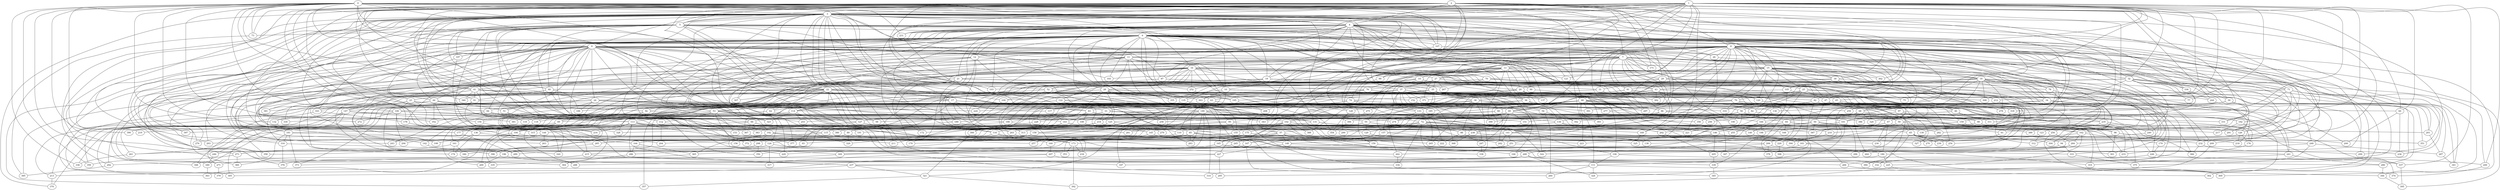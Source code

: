 strict graph "barabasi_albert_graph(400,3)" {
0;
1;
2;
3;
4;
5;
6;
7;
8;
9;
10;
11;
12;
13;
14;
15;
16;
17;
18;
19;
20;
21;
22;
23;
24;
25;
26;
27;
28;
29;
30;
31;
32;
33;
34;
35;
36;
37;
38;
39;
40;
41;
42;
43;
44;
45;
46;
47;
48;
49;
50;
51;
52;
53;
54;
55;
56;
57;
58;
59;
60;
61;
62;
63;
64;
65;
66;
67;
68;
69;
70;
71;
72;
73;
74;
75;
76;
77;
78;
79;
80;
81;
82;
83;
84;
85;
86;
87;
88;
89;
90;
91;
92;
93;
94;
95;
96;
97;
98;
99;
100;
101;
102;
103;
104;
105;
106;
107;
108;
109;
110;
111;
112;
113;
114;
115;
116;
117;
118;
119;
120;
121;
122;
123;
124;
125;
126;
127;
128;
129;
130;
131;
132;
133;
134;
135;
136;
137;
138;
139;
140;
141;
142;
143;
144;
145;
146;
147;
148;
149;
150;
151;
152;
153;
154;
155;
156;
157;
158;
159;
160;
161;
162;
163;
164;
165;
166;
167;
168;
169;
170;
171;
172;
173;
174;
175;
176;
177;
178;
179;
180;
181;
182;
183;
184;
185;
186;
187;
188;
189;
190;
191;
192;
193;
194;
195;
196;
197;
198;
199;
200;
201;
202;
203;
204;
205;
206;
207;
208;
209;
210;
211;
212;
213;
214;
215;
216;
217;
218;
219;
220;
221;
222;
223;
224;
225;
226;
227;
228;
229;
230;
231;
232;
233;
234;
235;
236;
237;
238;
239;
240;
241;
242;
243;
244;
245;
246;
247;
248;
249;
250;
251;
252;
253;
254;
255;
256;
257;
258;
259;
260;
261;
262;
263;
264;
265;
266;
267;
268;
269;
270;
271;
272;
273;
274;
275;
276;
277;
278;
279;
280;
281;
282;
283;
284;
285;
286;
287;
288;
289;
290;
291;
292;
293;
294;
295;
296;
297;
298;
299;
300;
301;
302;
303;
304;
305;
306;
307;
308;
309;
310;
311;
312;
313;
314;
315;
316;
317;
318;
319;
320;
321;
322;
323;
324;
325;
326;
327;
328;
329;
330;
331;
332;
333;
334;
335;
336;
337;
338;
339;
340;
341;
342;
343;
344;
345;
346;
347;
348;
349;
350;
351;
352;
353;
354;
355;
356;
357;
358;
359;
360;
361;
362;
363;
364;
365;
366;
367;
368;
369;
370;
371;
372;
373;
374;
375;
376;
377;
378;
379;
380;
381;
382;
383;
384;
385;
386;
387;
388;
389;
390;
391;
392;
393;
394;
395;
396;
397;
398;
399;
0 -- 3  [is_available=True, prob="0.211363401624"];
0 -- 132  [is_available=True, prob="1.0"];
0 -- 390  [is_available=True, prob="0.631812369995"];
0 -- 7  [is_available=True, prob="1.0"];
0 -- 9  [is_available=True, prob="0.17585653432"];
0 -- 273  [is_available=True, prob="0.485049883598"];
0 -- 145  [is_available=True, prob="0.707256148689"];
0 -- 150  [is_available=True, prob="0.418280301776"];
0 -- 4  [is_available=True, prob="1.0"];
0 -- 28  [is_available=True, prob="0.755260875431"];
0 -- 359  [is_available=True, prob="0.551837628784"];
0 -- 169  [is_available=True, prob="0.162276360158"];
0 -- 44  [is_available=True, prob="0.168936347027"];
0 -- 175  [is_available=True, prob="0.262907702366"];
0 -- 189  [is_available=True, prob="0.411173534541"];
0 -- 71  [is_available=True, prob="0.641086503636"];
0 -- 73  [is_available=True, prob="0.817242117163"];
0 -- 330  [is_available=True, prob="0.131972244252"];
0 -- 203  [is_available=True, prob="0.0945238204772"];
0 -- 336  [is_available=True, prob="0.0217844251392"];
0 -- 219  [is_available=True, prob="0.430524860247"];
0 -- 223  [is_available=True, prob="0.596915596884"];
0 -- 352  [is_available=True, prob="0.881636458714"];
0 -- 99  [is_available=True, prob="0.767248419433"];
0 -- 100  [is_available=True, prob="0.536494577447"];
0 -- 231  [is_available=True, prob="0.122815856243"];
0 -- 104  [is_available=True, prob="0.606562256976"];
0 -- 105  [is_available=True, prob="0.105825142164"];
0 -- 106  [is_available=True, prob="0.117339349204"];
0 -- 107  [is_available=True, prob="1.0"];
0 -- 245  [is_available=True, prob="0.909465606927"];
0 -- 124  [is_available=True, prob="0.516201876386"];
1 -- 128  [is_available=True, prob="0.80341765496"];
1 -- 3  [is_available=True, prob="0.795448036114"];
1 -- 5  [is_available=True, prob="0.0228615937338"];
1 -- 6  [is_available=True, prob="0.491324057245"];
1 -- 8  [is_available=True, prob="0.274981192758"];
1 -- 9  [is_available=True, prob="1.0"];
1 -- 19  [is_available=True, prob="0.71406973157"];
1 -- 28  [is_available=True, prob="1.0"];
1 -- 31  [is_available=True, prob="0.395384012417"];
1 -- 32  [is_available=True, prob="0.0510944401196"];
1 -- 41  [is_available=True, prob="0.862563327065"];
1 -- 49  [is_available=True, prob="1.0"];
1 -- 313  [is_available=True, prob="1.0"];
1 -- 308  [is_available=True, prob="0.162708941705"];
1 -- 57  [is_available=True, prob="0.663764437146"];
1 -- 60  [is_available=True, prob="0.71160522267"];
1 -- 61  [is_available=True, prob="1.0"];
1 -- 192  [is_available=True, prob="0.653814339266"];
1 -- 67  [is_available=True, prob="0.565961478639"];
1 -- 75  [is_available=True, prob="0.363630635557"];
1 -- 77  [is_available=True, prob="1.0"];
1 -- 337  [is_available=True, prob="1.0"];
1 -- 212  [is_available=True, prob="0.684266374941"];
1 -- 249  [is_available=True, prob="0.887154340582"];
1 -- 223  [is_available=True, prob="0.67618629116"];
1 -- 231  [is_available=True, prob="0.537413246293"];
1 -- 370  [is_available=True, prob="0.149444704815"];
1 -- 121  [is_available=True, prob="0.396468052598"];
1 -- 136  [is_available=True, prob="1.0"];
2 -- 3  [is_available=True, prob="0.999865228634"];
2 -- 4  [is_available=True, prob="0.594321080435"];
2 -- 5  [is_available=True, prob="0.264856462144"];
2 -- 8  [is_available=True, prob="0.252892126821"];
2 -- 9  [is_available=True, prob="0.352401231565"];
2 -- 10  [is_available=True, prob="1.0"];
2 -- 387  [is_available=True, prob="1.0"];
2 -- 21  [is_available=True, prob="0.211702972461"];
2 -- 22  [is_available=True, prob="0.58208069925"];
2 -- 24  [is_available=True, prob="1.0"];
2 -- 27  [is_available=True, prob="0.621599134999"];
2 -- 29  [is_available=True, prob="1.0"];
2 -- 389  [is_available=True, prob="0.479437493697"];
2 -- 40  [is_available=True, prob="1.0"];
2 -- 42  [is_available=True, prob="0.536241596329"];
2 -- 171  [is_available=True, prob="0.347990117957"];
2 -- 285  [is_available=True, prob="0.186612992994"];
2 -- 265  [is_available=True, prob="1.0"];
2 -- 372  [is_available=True, prob="0.289448374969"];
2 -- 60  [is_available=True, prob="0.736669498644"];
2 -- 326  [is_available=True, prob="1.0"];
2 -- 73  [is_available=True, prob="0.649693934692"];
2 -- 209  [is_available=True, prob="0.432126560938"];
2 -- 84  [is_available=True, prob="0.846726044948"];
2 -- 101  [is_available=True, prob="0.88954248439"];
2 -- 103  [is_available=True, prob="0.268310987846"];
2 -- 244  [is_available=True, prob="1.0"];
2 -- 119  [is_available=True, prob="0.203417350733"];
3 -- 131  [is_available=True, prob="0.882942066434"];
3 -- 4  [is_available=True, prob="1.0"];
3 -- 5  [is_available=True, prob="0.122660706706"];
3 -- 257  [is_available=True, prob="1.0"];
3 -- 128  [is_available=True, prob="1.0"];
3 -- 215  [is_available=True, prob="0.363227771459"];
3 -- 258  [is_available=True, prob="1.0"];
3 -- 16  [is_available=True, prob="0.327775182075"];
3 -- 17  [is_available=True, prob="0.169246729293"];
3 -- 259  [is_available=True, prob="0.550889070619"];
3 -- 151  [is_available=True, prob="0.635747665478"];
3 -- 397  [is_available=True, prob="0.0286619175594"];
3 -- 26  [is_available=True, prob="0.733335905399"];
3 -- 35  [is_available=True, prob="0.396692087375"];
3 -- 292  [is_available=True, prob="0.129693083543"];
3 -- 293  [is_available=True, prob="0.248144096474"];
3 -- 38  [is_available=True, prob="0.474615031102"];
3 -- 39  [is_available=True, prob="1.0"];
3 -- 41  [is_available=True, prob="1.0"];
3 -- 48  [is_available=True, prob="0.169985267513"];
3 -- 178  [is_available=True, prob="0.665921689338"];
3 -- 307  [is_available=True, prob="0.919177532793"];
3 -- 219  [is_available=True, prob="0.133850112569"];
3 -- 58  [is_available=True, prob="0.557768438072"];
3 -- 187  [is_available=True, prob="0.164461991568"];
3 -- 66  [is_available=True, prob="0.0260531288154"];
3 -- 68  [is_available=True, prob="0.444282143233"];
3 -- 332  [is_available=True, prob="0.946968112081"];
3 -- 333  [is_available=True, prob="1.0"];
3 -- 207  [is_available=True, prob="0.575019224975"];
3 -- 335  [is_available=True, prob="0.21517624027"];
3 -- 83  [is_available=True, prob="0.868879651961"];
3 -- 340  [is_available=True, prob="0.313864806937"];
3 -- 85  [is_available=True, prob="0.12253798654"];
3 -- 87  [is_available=True, prob="0.979377471349"];
3 -- 348  [is_available=True, prob="0.384698620678"];
3 -- 91  [is_available=True, prob="0.245000696755"];
3 -- 220  [is_available=True, prob="0.6043680366"];
3 -- 353  [is_available=True, prob="0.377609324625"];
3 -- 229  [is_available=True, prob="1.0"];
3 -- 358  [is_available=True, prob="0.294892140676"];
3 -- 107  [is_available=True, prob="0.357103554647"];
3 -- 236  [is_available=True, prob="0.363629770304"];
3 -- 246  [is_available=True, prob="0.844240472645"];
3 -- 122  [is_available=True, prob="0.0183330818425"];
4 -- 6  [is_available=True, prob="1.0"];
4 -- 11  [is_available=True, prob="1.0"];
4 -- 12  [is_available=True, prob="0.0548095857782"];
4 -- 13  [is_available=True, prob="0.669618576366"];
4 -- 141  [is_available=True, prob="0.922247304255"];
4 -- 17  [is_available=True, prob="0.440454288894"];
4 -- 19  [is_available=True, prob="0.544055701935"];
4 -- 21  [is_available=True, prob="0.330195991876"];
4 -- 23  [is_available=True, prob="0.192340220783"];
4 -- 152  [is_available=True, prob="0.139990933727"];
4 -- 30  [is_available=True, prob="1.0"];
4 -- 32  [is_available=True, prob="0.678749577541"];
4 -- 40  [is_available=True, prob="0.434997554801"];
4 -- 302  [is_available=True, prob="0.61298690572"];
4 -- 50  [is_available=True, prob="0.684529726008"];
4 -- 315  [is_available=True, prob="1.0"];
4 -- 79  [is_available=True, prob="0.0719492566545"];
4 -- 82  [is_available=True, prob="0.0471595043229"];
4 -- 84  [is_available=True, prob="0.34441108076"];
4 -- 87  [is_available=True, prob="0.626759921638"];
4 -- 397  [is_available=True, prob="0.981285594492"];
4 -- 231  [is_available=True, prob="0.232166851473"];
4 -- 362  [is_available=True, prob="1.0"];
4 -- 376  [is_available=True, prob="0.69053544921"];
4 -- 121  [is_available=True, prob="0.225520945364"];
4 -- 277  [is_available=True, prob="1.0"];
5 -- 6  [is_available=True, prob="0.60327240851"];
5 -- 7  [is_available=True, prob="0.874594156642"];
5 -- 11  [is_available=True, prob="0.0922678681815"];
5 -- 14  [is_available=True, prob="1.0"];
5 -- 320  [is_available=True, prob="0.342032321475"];
5 -- 22  [is_available=True, prob="0.207780838291"];
5 -- 282  [is_available=True, prob="1.0"];
5 -- 163  [is_available=True, prob="0.171118497273"];
5 -- 298  [is_available=True, prob="0.594862052748"];
5 -- 171  [is_available=True, prob="0.743924823711"];
5 -- 177  [is_available=True, prob="0.791388568312"];
5 -- 63  [is_available=True, prob="1.0"];
5 -- 64  [is_available=True, prob="0.954191553091"];
5 -- 197  [is_available=True, prob="1.0"];
5 -- 73  [is_available=True, prob="1.0"];
5 -- 270  [is_available=True, prob="0.37243361604"];
5 -- 104  [is_available=True, prob="1.0"];
5 -- 364  [is_available=True, prob="0.625591359159"];
5 -- 367  [is_available=True, prob="0.830817083331"];
5 -- 243  [is_available=True, prob="0.556469838107"];
5 -- 119  [is_available=True, prob="0.0938385824211"];
5 -- 383  [is_available=True, prob="1.0"];
5 -- 127  [is_available=True, prob="0.585195741165"];
6 -- 7  [is_available=True, prob="0.0333524088362"];
6 -- 8  [is_available=True, prob="0.613280292222"];
6 -- 137  [is_available=True, prob="0.910029808793"];
6 -- 10  [is_available=True, prob="0.897459767525"];
6 -- 12  [is_available=True, prob="0.470399872786"];
6 -- 19  [is_available=True, prob="0.414802284851"];
6 -- 276  [is_available=True, prob="0.560716605791"];
6 -- 154  [is_available=True, prob="0.653853330663"];
6 -- 26  [is_available=True, prob="0.390367619496"];
6 -- 29  [is_available=True, prob="1.0"];
6 -- 30  [is_available=True, prob="0.00571745873381"];
6 -- 33  [is_available=True, prob="0.0211161913738"];
6 -- 165  [is_available=True, prob="0.499837802535"];
6 -- 170  [is_available=True, prob="0.394224010148"];
6 -- 44  [is_available=True, prob="1.0"];
6 -- 48  [is_available=True, prob="0.295205178902"];
6 -- 306  [is_available=True, prob="1.0"];
6 -- 179  [is_available=True, prob="1.0"];
6 -- 53  [is_available=True, prob="0.802579482939"];
6 -- 63  [is_available=True, prob="0.720285625253"];
6 -- 192  [is_available=True, prob="0.698831272752"];
6 -- 193  [is_available=True, prob="0.425161012438"];
6 -- 66  [is_available=True, prob="1.0"];
6 -- 195  [is_available=True, prob="1.0"];
6 -- 197  [is_available=True, prob="0.775354433177"];
6 -- 70  [is_available=True, prob="1.0"];
6 -- 209  [is_available=True, prob="1.0"];
6 -- 210  [is_available=True, prob="0.0733455916019"];
6 -- 90  [is_available=True, prob="0.013078147457"];
6 -- 293  [is_available=True, prob="0.0892706205721"];
6 -- 355  [is_available=True, prob="0.86619331334"];
6 -- 357  [is_available=True, prob="0.602530451694"];
6 -- 103  [is_available=True, prob="0.588822872634"];
6 -- 380  [is_available=True, prob="1.0"];
6 -- 323  [is_available=True, prob="0.373106906889"];
6 -- 107  [is_available=True, prob="0.376551254917"];
6 -- 113  [is_available=True, prob="0.333526376187"];
6 -- 116  [is_available=True, prob="1.0"];
6 -- 252  [is_available=True, prob="0.820725567666"];
6 -- 126  [is_available=True, prob="0.38522047656"];
7 -- 43  [is_available=True, prob="0.758641324913"];
7 -- 391  [is_available=True, prob="0.506697878202"];
7 -- 13  [is_available=True, prob="0.0982727166351"];
7 -- 15  [is_available=True, prob="0.854896264776"];
7 -- 344  [is_available=True, prob="0.378846937857"];
7 -- 275  [is_available=True, prob="0.853559015818"];
7 -- 27  [is_available=True, prob="0.537066418559"];
7 -- 168  [is_available=True, prob="0.49421250904"];
7 -- 169  [is_available=True, prob="1.0"];
7 -- 171  [is_available=True, prob="0.514257296272"];
7 -- 180  [is_available=True, prob="1.0"];
7 -- 189  [is_available=True, prob="0.281395788776"];
7 -- 62  [is_available=True, prob="0.56450661609"];
7 -- 76  [is_available=True, prob="1.0"];
7 -- 81  [is_available=True, prob="0.436121974639"];
7 -- 341  [is_available=True, prob="0.412128291022"];
7 -- 343  [is_available=True, prob="0.506299523402"];
7 -- 216  [is_available=True, prob="1.0"];
7 -- 217  [is_available=True, prob="0.38970812111"];
7 -- 94  [is_available=True, prob="0.212154656337"];
7 -- 357  [is_available=True, prob="1.0"];
7 -- 98  [is_available=True, prob="1.0"];
7 -- 99  [is_available=True, prob="0.60305590903"];
7 -- 101  [is_available=True, prob="0.950439574868"];
7 -- 358  [is_available=True, prob="0.753581694608"];
7 -- 248  [is_available=True, prob="0.529298093102"];
7 -- 249  [is_available=True, prob="0.79902691602"];
7 -- 122  [is_available=True, prob="1.0"];
8 -- 307  [is_available=True, prob="0.319206265489"];
8 -- 12  [is_available=True, prob="0.610269777241"];
8 -- 13  [is_available=True, prob="0.712354671968"];
8 -- 14  [is_available=True, prob="0.975091530122"];
8 -- 15  [is_available=True, prob="1.0"];
8 -- 16  [is_available=True, prob="1.0"];
8 -- 18  [is_available=True, prob="1.0"];
8 -- 20  [is_available=True, prob="0.312798124481"];
8 -- 26  [is_available=True, prob="0.88653838907"];
8 -- 30  [is_available=True, prob="0.578406981609"];
8 -- 32  [is_available=True, prob="1.0"];
8 -- 291  [is_available=True, prob="0.526372411737"];
8 -- 39  [is_available=True, prob="0.486797473832"];
8 -- 170  [is_available=True, prob="0.373273836273"];
8 -- 44  [is_available=True, prob="0.833407155812"];
8 -- 45  [is_available=True, prob="0.254852692953"];
8 -- 302  [is_available=True, prob="1.0"];
8 -- 47  [is_available=True, prob="0.841498736658"];
8 -- 49  [is_available=True, prob="1.0"];
8 -- 51  [is_available=True, prob="1.0"];
8 -- 351  [is_available=True, prob="1.0"];
8 -- 320  [is_available=True, prob="1.0"];
8 -- 70  [is_available=True, prob="0.210287670918"];
8 -- 71  [is_available=True, prob="0.697808498564"];
8 -- 74  [is_available=True, prob="0.343991718594"];
8 -- 78  [is_available=True, prob="0.305134085789"];
8 -- 141  [is_available=True, prob="1.0"];
8 -- 208  [is_available=True, prob="0.744145187526"];
8 -- 81  [is_available=True, prob="0.286558072226"];
8 -- 340  [is_available=True, prob="0.489029141871"];
8 -- 301  [is_available=True, prob="0.108131332099"];
8 -- 88  [is_available=True, prob="0.186315440669"];
8 -- 130  [is_available=True, prob="1.0"];
8 -- 229  [is_available=True, prob="0.189687660175"];
8 -- 232  [is_available=True, prob="0.959733547672"];
8 -- 105  [is_available=True, prob="1.0"];
8 -- 362  [is_available=True, prob="0.472414783905"];
8 -- 238  [is_available=True, prob="1.0"];
8 -- 369  [is_available=True, prob="1.0"];
8 -- 123  [is_available=True, prob="1.0"];
8 -- 382  [is_available=True, prob="0.883898109131"];
9 -- 262  [is_available=True, prob="0.990138487643"];
9 -- 10  [is_available=True, prob="0.803098398613"];
9 -- 11  [is_available=True, prob="1.0"];
9 -- 272  [is_available=True, prob="1.0"];
9 -- 17  [is_available=True, prob="0.0233094551047"];
9 -- 18  [is_available=True, prob="0.436200742638"];
9 -- 276  [is_available=True, prob="0.255666204969"];
9 -- 23  [is_available=True, prob="0.747394873939"];
9 -- 24  [is_available=True, prob="0.518879048518"];
9 -- 294  [is_available=True, prob="0.780227477129"];
9 -- 41  [is_available=True, prob="1.0"];
9 -- 274  [is_available=True, prob="0.745953439267"];
9 -- 43  [is_available=True, prob="0.558529962116"];
9 -- 178  [is_available=True, prob="0.209971736409"];
9 -- 51  [is_available=True, prob="0.394084883023"];
9 -- 52  [is_available=True, prob="1.0"];
9 -- 55  [is_available=True, prob="1.0"];
9 -- 184  [is_available=True, prob="0.774420657594"];
9 -- 314  [is_available=True, prob="1.0"];
9 -- 316  [is_available=True, prob="1.0"];
9 -- 191  [is_available=True, prob="0.412177703179"];
9 -- 193  [is_available=True, prob="0.947952697133"];
9 -- 323  [is_available=True, prob="1.0"];
9 -- 197  [is_available=True, prob="0.787999989544"];
9 -- 395  [is_available=True, prob="0.735030155218"];
9 -- 78  [is_available=True, prob="0.70785705992"];
9 -- 89  [is_available=True, prob="1.0"];
9 -- 92  [is_available=True, prob="0.342775654989"];
9 -- 360  [is_available=True, prob="0.526774821661"];
9 -- 361  [is_available=True, prob="0.859026217038"];
9 -- 363  [is_available=True, prob="0.307575809837"];
9 -- 109  [is_available=True, prob="0.0991414627299"];
9 -- 381  [is_available=True, prob="0.0503111103838"];
9 -- 125  [is_available=True, prob="0.474581417413"];
10 -- 96  [is_available=True, prob="1.0"];
10 -- 67  [is_available=True, prob="0.0631614157468"];
10 -- 303  [is_available=True, prob="1.0"];
10 -- 82  [is_available=True, prob="0.353145528023"];
10 -- 355  [is_available=True, prob="0.408906945814"];
10 -- 158  [is_available=True, prob="0.978581530914"];
11 -- 172  [is_available=True, prob="0.435909096899"];
11 -- 195  [is_available=True, prob="1.0"];
11 -- 36  [is_available=True, prob="1.0"];
11 -- 70  [is_available=True, prob="0.649254222699"];
11 -- 76  [is_available=True, prob="1.0"];
11 -- 47  [is_available=True, prob="0.827457635647"];
11 -- 147  [is_available=True, prob="0.931252943754"];
11 -- 52  [is_available=True, prob="0.794020771043"];
11 -- 53  [is_available=True, prob="0.011944089439"];
11 -- 90  [is_available=True, prob="0.775270147053"];
11 -- 15  [is_available=True, prob="0.63645617675"];
11 -- 156  [is_available=True, prob="0.273614974542"];
12 -- 329  [is_available=True, prob="0.351886377051"];
12 -- 16  [is_available=True, prob="0.100115827657"];
12 -- 145  [is_available=True, prob="0.730138215012"];
12 -- 124  [is_available=True, prob="1.0"];
12 -- 349  [is_available=True, prob="0.0159427371769"];
12 -- 158  [is_available=True, prob="1.0"];
12 -- 95  [is_available=True, prob="0.721631792063"];
13 -- 203  [is_available=True, prob="0.959733080257"];
13 -- 165  [is_available=True, prob="0.122377453355"];
13 -- 135  [is_available=True, prob="1.0"];
13 -- 109  [is_available=True, prob="1.0"];
13 -- 14  [is_available=True, prob="0.384867900535"];
13 -- 399  [is_available=True, prob="0.226778653857"];
13 -- 304  [is_available=True, prob="0.922172558857"];
13 -- 20  [is_available=True, prob="0.211129203077"];
13 -- 366  [is_available=True, prob="1.0"];
13 -- 121  [is_available=True, prob="1.0"];
13 -- 248  [is_available=True, prob="0.199877825083"];
13 -- 36  [is_available=True, prob="0.855840879718"];
13 -- 52  [is_available=True, prob="1.0"];
14 -- 35  [is_available=True, prob="0.471242536499"];
14 -- 103  [is_available=True, prob="0.116604336318"];
14 -- 297  [is_available=True, prob="0.732790135572"];
14 -- 381  [is_available=True, prob="0.697739397244"];
14 -- 55  [is_available=True, prob="1.0"];
14 -- 25  [is_available=True, prob="0.924740950318"];
14 -- 28  [is_available=True, prob="1.0"];
14 -- 61  [is_available=True, prob="0.561634540153"];
15 -- 160  [is_available=True, prob="0.486104310677"];
15 -- 193  [is_available=True, prob="1.0"];
15 -- 34  [is_available=True, prob="1.0"];
15 -- 75  [is_available=True, prob="0.076111406707"];
15 -- 362  [is_available=True, prob="1.0"];
15 -- 45  [is_available=True, prob="0.37931035841"];
15 -- 46  [is_available=True, prob="0.0611178734388"];
15 -- 79  [is_available=True, prob="0.59654000293"];
15 -- 18  [is_available=True, prob="0.490367705142"];
15 -- 99  [is_available=True, prob="1.0"];
15 -- 206  [is_available=True, prob="1.0"];
15 -- 120  [is_available=True, prob="0.23389598992"];
15 -- 25  [is_available=True, prob="0.407774767705"];
15 -- 186  [is_available=True, prob="0.52588961203"];
15 -- 29  [is_available=True, prob="0.480273493094"];
15 -- 39  [is_available=True, prob="0.0302763453023"];
16 -- 263  [is_available=True, prob="1.0"];
16 -- 267  [is_available=True, prob="0.601997676853"];
16 -- 142  [is_available=True, prob="0.220652981001"];
16 -- 20  [is_available=True, prob="0.546844579134"];
16 -- 21  [is_available=True, prob="0.454256051392"];
16 -- 25  [is_available=True, prob="0.598552262993"];
16 -- 154  [is_available=True, prob="0.560721097279"];
16 -- 27  [is_available=True, prob="0.348802957117"];
16 -- 159  [is_available=True, prob="0.899372346956"];
16 -- 42  [is_available=True, prob="0.842520067761"];
16 -- 181  [is_available=True, prob="0.0641152448432"];
16 -- 310  [is_available=True, prob="0.0985573026999"];
16 -- 59  [is_available=True, prob="1.0"];
16 -- 74  [is_available=True, prob="0.464332322049"];
16 -- 87  [is_available=True, prob="0.626887377313"];
16 -- 94  [is_available=True, prob="0.95083059553"];
16 -- 224  [is_available=True, prob="0.571680874114"];
16 -- 234  [is_available=True, prob="0.911834100787"];
16 -- 364  [is_available=True, prob="0.855155837346"];
16 -- 377  [is_available=True, prob="0.883761838136"];
16 -- 252  [is_available=True, prob="0.618495278235"];
16 -- 127  [is_available=True, prob="0.795207242974"];
17 -- 256  [is_available=True, prob="0.552863894959"];
17 -- 33  [is_available=True, prob="1.0"];
17 -- 69  [is_available=True, prob="0.701322920085"];
17 -- 143  [is_available=True, prob="1.0"];
17 -- 146  [is_available=True, prob="0.871585586423"];
17 -- 117  [is_available=True, prob="1.0"];
17 -- 89  [is_available=True, prob="0.0593562178946"];
17 -- 92  [is_available=True, prob="0.0353317654207"];
17 -- 95  [is_available=True, prob="0.61522055938"];
18 -- 385  [is_available=True, prob="0.940436046643"];
18 -- 34  [is_available=True, prob="1.0"];
18 -- 259  [is_available=True, prob="0.591183384761"];
18 -- 342  [is_available=True, prob="0.90144692706"];
18 -- 37  [is_available=True, prob="0.86916863169"];
18 -- 38  [is_available=True, prob="0.771794965305"];
18 -- 266  [is_available=True, prob="0.251097810986"];
18 -- 278  [is_available=True, prob="1.0"];
18 -- 162  [is_available=True, prob="1.0"];
18 -- 240  [is_available=True, prob="1.0"];
18 -- 200  [is_available=True, prob="1.0"];
18 -- 308  [is_available=True, prob="0.109887011177"];
18 -- 118  [is_available=True, prob="0.322144292961"];
18 -- 218  [is_available=True, prob="0.205205390178"];
19 -- 34  [is_available=True, prob="0.564102623875"];
19 -- 359  [is_available=True, prob="0.248326023055"];
19 -- 296  [is_available=True, prob="0.486965097475"];
19 -- 114  [is_available=True, prob="0.367891365898"];
19 -- 243  [is_available=True, prob="1.0"];
19 -- 252  [is_available=True, prob="0.644247065937"];
19 -- 31  [is_available=True, prob="0.61491907156"];
20 -- 135  [is_available=True, prob="0.701637404206"];
20 -- 137  [is_available=True, prob="0.677281347881"];
20 -- 393  [is_available=True, prob="1.0"];
20 -- 253  [is_available=True, prob="0.686829542803"];
20 -- 254  [is_available=True, prob="1.0"];
21 -- 37  [is_available=True, prob="0.427020236296"];
21 -- 235  [is_available=True, prob="0.805664617326"];
21 -- 172  [is_available=True, prob="0.207755089009"];
21 -- 22  [is_available=True, prob="0.873597601563"];
21 -- 120  [is_available=True, prob="0.323935117763"];
21 -- 90  [is_available=True, prob="0.197523181066"];
21 -- 188  [is_available=True, prob="0.109350346114"];
21 -- 62  [is_available=True, prob="0.493079786797"];
22 -- 227  [is_available=True, prob="0.45709576561"];
22 -- 308  [is_available=True, prob="0.200050231984"];
22 -- 199  [is_available=True, prob="1.0"];
22 -- 328  [is_available=True, prob="0.558190767835"];
22 -- 307  [is_available=True, prob="0.0297705928623"];
22 -- 202  [is_available=True, prob="0.921573432464"];
22 -- 45  [is_available=True, prob="0.743376403154"];
22 -- 46  [is_available=True, prob="0.414811234618"];
22 -- 237  [is_available=True, prob="0.0742285667595"];
22 -- 152  [is_available=True, prob="1.0"];
22 -- 114  [is_available=True, prob="1.0"];
22 -- 211  [is_available=True, prob="0.39070889972"];
22 -- 148  [is_available=True, prob="0.986445463544"];
22 -- 23  [is_available=True, prob="0.443643475056"];
22 -- 24  [is_available=True, prob="0.50662681859"];
22 -- 185  [is_available=True, prob="0.817680609539"];
22 -- 379  [is_available=True, prob="0.432538327879"];
23 -- 33  [is_available=True, prob="1.0"];
23 -- 199  [is_available=True, prob="0.0557840589297"];
23 -- 328  [is_available=True, prob="0.505376745748"];
23 -- 106  [is_available=True, prob="0.252441698154"];
23 -- 147  [is_available=True, prob="0.873857372261"];
23 -- 100  [is_available=True, prob="0.593016606204"];
24 -- 224  [is_available=True, prob="1.0"];
24 -- 129  [is_available=True, prob="0.718911465844"];
24 -- 196  [is_available=True, prob="0.670147923759"];
24 -- 373  [is_available=True, prob="0.69785103361"];
24 -- 167  [is_available=True, prob="0.219416880486"];
24 -- 261  [is_available=True, prob="0.887925289675"];
24 -- 390  [is_available=True, prob="0.138188890679"];
24 -- 142  [is_available=True, prob="1.0"];
24 -- 49  [is_available=True, prob="1.0"];
24 -- 277  [is_available=True, prob="1.0"];
24 -- 213  [is_available=True, prob="0.737972870499"];
24 -- 54  [is_available=True, prob="0.964051272013"];
24 -- 188  [is_available=True, prob="1.0"];
24 -- 381  [is_available=True, prob="0.615315514958"];
24 -- 182  [is_available=True, prob="0.740534125878"];
25 -- 356  [is_available=True, prob="0.624136683562"];
25 -- 102  [is_available=True, prob="0.720824817303"];
25 -- 138  [is_available=True, prob="0.170551134729"];
25 -- 47  [is_available=True, prob="0.219980793154"];
25 -- 310  [is_available=True, prob="1.0"];
25 -- 250  [is_available=True, prob="1.0"];
25 -- 126  [is_available=True, prob="0.389525420255"];
26 -- 230  [is_available=True, prob="0.484521571918"];
26 -- 221  [is_available=True, prob="0.52724463509"];
27 -- 35  [is_available=True, prob="0.035900814889"];
27 -- 37  [is_available=True, prob="0.864717054053"];
27 -- 267  [is_available=True, prob="0.510917041894"];
27 -- 371  [is_available=True, prob="0.0900620534037"];
27 -- 123  [is_available=True, prob="1.0"];
27 -- 133  [is_available=True, prob="0.719036407856"];
28 -- 355  [is_available=True, prob="0.413197994089"];
28 -- 228  [is_available=True, prob="0.671573687426"];
28 -- 135  [is_available=True, prob="0.445730997253"];
28 -- 72  [is_available=True, prob="0.803800627419"];
28 -- 137  [is_available=True, prob="0.237486224186"];
28 -- 160  [is_available=True, prob="1.0"];
28 -- 140  [is_available=True, prob="1.0"];
28 -- 367  [is_available=True, prob="1.0"];
28 -- 53  [is_available=True, prob="1.0"];
28 -- 54  [is_available=True, prob="0.635513620348"];
28 -- 279  [is_available=True, prob="0.233317252452"];
28 -- 378  [is_available=True, prob="1.0"];
28 -- 155  [is_available=True, prob="0.265035329429"];
28 -- 125  [is_available=True, prob="0.722331406505"];
29 -- 40  [is_available=True, prob="0.697761792841"];
29 -- 78  [is_available=True, prob="0.982076254926"];
29 -- 54  [is_available=True, prob="1.0"];
29 -- 351  [is_available=True, prob="1.0"];
29 -- 31  [is_available=True, prob="0.660952162367"];
30 -- 291  [is_available=True, prob="0.0831488522412"];
30 -- 299  [is_available=True, prob="0.362282332605"];
30 -- 110  [is_available=True, prob="0.611327970043"];
30 -- 56  [is_available=True, prob="0.394550155826"];
30 -- 318  [is_available=True, prob="0.0353451039388"];
31 -- 74  [is_available=True, prob="0.287825394501"];
31 -- 198  [is_available=True, prob="0.360975226303"];
32 -- 311  [is_available=True, prob="0.833872903504"];
32 -- 71  [is_available=True, prob="0.683374958917"];
32 -- 201  [is_available=True, prob="1.0"];
32 -- 299  [is_available=True, prob="0.621970207385"];
32 -- 76  [is_available=True, prob="1.0"];
32 -- 77  [is_available=True, prob="0.735013319019"];
32 -- 398  [is_available=True, prob="0.0877858174021"];
32 -- 303  [is_available=True, prob="0.768636474739"];
32 -- 104  [is_available=True, prob="0.443638921869"];
32 -- 300  [is_available=True, prob="1.0"];
32 -- 356  [is_available=True, prob="0.287084609108"];
32 -- 316  [is_available=True, prob="0.304627563348"];
33 -- 194  [is_available=True, prob="0.908516363216"];
33 -- 67  [is_available=True, prob="0.622062788124"];
33 -- 69  [is_available=True, prob="0.784361099647"];
33 -- 338  [is_available=True, prob="0.612906294995"];
33 -- 214  [is_available=True, prob="1.0"];
33 -- 159  [is_available=True, prob="0.250457758743"];
34 -- 384  [is_available=True, prob="0.29651175597"];
34 -- 68  [is_available=True, prob="1.0"];
34 -- 232  [is_available=True, prob="0.875371689731"];
34 -- 82  [is_available=True, prob="0.636630973891"];
34 -- 241  [is_available=True, prob="0.517227011594"];
34 -- 186  [is_available=True, prob="1.0"];
35 -- 132  [is_available=True, prob="0.409780857352"];
35 -- 396  [is_available=True, prob="0.0207017094034"];
35 -- 278  [is_available=True, prob="0.982004171495"];
35 -- 157  [is_available=True, prob="0.601091824886"];
35 -- 36  [is_available=True, prob="0.82096019033"];
35 -- 166  [is_available=True, prob="0.997198552252"];
35 -- 305  [is_available=True, prob="1.0"];
35 -- 318  [is_available=True, prob="0.0731360277551"];
35 -- 322  [is_available=True, prob="0.28687609389"];
35 -- 195  [is_available=True, prob="0.447058589813"];
35 -- 80  [is_available=True, prob="0.729778632916"];
35 -- 338  [is_available=True, prob="1.0"];
35 -- 398  [is_available=True, prob="0.180754757376"];
35 -- 343  [is_available=True, prob="0.319311741426"];
35 -- 226  [is_available=True, prob="0.54414190545"];
35 -- 38  [is_available=True, prob="1.0"];
35 -- 109  [is_available=True, prob="0.705704759508"];
35 -- 241  [is_available=True, prob="1.0"];
35 -- 117  [is_available=True, prob="0.901531371435"];
35 -- 122  [is_available=True, prob="0.994131560761"];
36 -- 128  [is_available=True, prob="1.0"];
36 -- 130  [is_available=True, prob="0.50133948738"];
36 -- 139  [is_available=True, prob="1.0"];
36 -- 134  [is_available=True, prob="0.391683892285"];
36 -- 84  [is_available=True, prob="0.806877680316"];
36 -- 342  [is_available=True, prob="0.117989041509"];
37 -- 383  [is_available=True, prob="0.0483207791494"];
37 -- 163  [is_available=True, prob="1.0"];
37 -- 133  [is_available=True, prob="0.0145740570218"];
37 -- 42  [is_available=True, prob="0.237830478793"];
37 -- 77  [is_available=True, prob="0.491899464754"];
37 -- 368  [is_available=True, prob="0.886076108031"];
37 -- 371  [is_available=True, prob="1.0"];
37 -- 152  [is_available=True, prob="0.901835261502"];
37 -- 185  [is_available=True, prob="0.638358879816"];
37 -- 157  [is_available=True, prob="1.0"];
37 -- 63  [is_available=True, prob="0.639190177373"];
38 -- 176  [is_available=True, prob="0.453440532346"];
38 -- 388  [is_available=True, prob="1.0"];
38 -- 69  [is_available=True, prob="0.441790870844"];
38 -- 72  [is_available=True, prob="0.116320534176"];
38 -- 265  [is_available=True, prob="0.97102616513"];
38 -- 399  [is_available=True, prob="0.0260220030655"];
38 -- 115  [is_available=True, prob="0.680536867751"];
38 -- 88  [is_available=True, prob="0.908634471579"];
38 -- 56  [is_available=True, prob="0.0621624066315"];
38 -- 136  [is_available=True, prob="1.0"];
38 -- 59  [is_available=True, prob="0.23462725758"];
38 -- 60  [is_available=True, prob="1.0"];
38 -- 133  [is_available=True, prob="0.253810965261"];
39 -- 64  [is_available=True, prob="0.813995835966"];
39 -- 105  [is_available=True, prob="0.0443079718971"];
39 -- 43  [is_available=True, prob="0.706428347809"];
39 -- 81  [is_available=True, prob="1.0"];
39 -- 139  [is_available=True, prob="1.0"];
39 -- 201  [is_available=True, prob="0.176197030369"];
39 -- 93  [is_available=True, prob="0.260354864064"];
39 -- 264  [is_available=True, prob="0.0953032608331"];
40 -- 253  [is_available=True, prob="0.64589634577"];
40 -- 91  [is_available=True, prob="0.907641211353"];
40 -- 188  [is_available=True, prob="0.381118215921"];
41 -- 330  [is_available=True, prob="0.267713833997"];
41 -- 174  [is_available=True, prob="0.830209129066"];
41 -- 112  [is_available=True, prob="0.920694671098"];
41 -- 83  [is_available=True, prob="0.405018131559"];
41 -- 340  [is_available=True, prob="0.0496827010161"];
41 -- 280  [is_available=True, prob="0.724004675338"];
41 -- 57  [is_available=True, prob="0.274856489112"];
41 -- 346  [is_available=True, prob="0.828033079358"];
41 -- 91  [is_available=True, prob="0.375771190391"];
42 -- 46  [is_available=True, prob="1.0"];
42 -- 56  [is_available=True, prob="0.183835464409"];
42 -- 378  [is_available=True, prob="0.351699216128"];
43 -- 134  [is_available=True, prob="0.674129504992"];
43 -- 382  [is_available=True, prob="0.940692801834"];
43 -- 75  [is_available=True, prob="1.0"];
43 -- 48  [is_available=True, prob="0.171963387298"];
43 -- 117  [is_available=True, prob="0.869930482681"];
43 -- 93  [is_available=True, prob="0.154040983082"];
43 -- 190  [is_available=True, prob="0.310077041128"];
44 -- 144  [is_available=True, prob="0.593277429497"];
44 -- 131  [is_available=True, prob="0.520353042771"];
44 -- 289  [is_available=True, prob="0.104805341675"];
44 -- 391  [is_available=True, prob="0.540562527731"];
44 -- 272  [is_available=True, prob="0.627320922332"];
44 -- 112  [is_available=True, prob="0.261657632322"];
44 -- 352  [is_available=True, prob="0.595379765895"];
44 -- 51  [is_available=True, prob="0.831725169461"];
45 -- 257  [is_available=True, prob="1.0"];
45 -- 278  [is_available=True, prob="0.645009464983"];
45 -- 386  [is_available=True, prob="0.565877767501"];
45 -- 86  [is_available=True, prob="0.740829835584"];
45 -- 159  [is_available=True, prob="0.280178467671"];
46 -- 226  [is_available=True, prob="1.0"];
46 -- 66  [is_available=True, prob="0.701411219348"];
46 -- 245  [is_available=True, prob="1.0"];
46 -- 312  [is_available=True, prob="0.852068379325"];
47 -- 68  [is_available=True, prob="1.0"];
47 -- 50  [is_available=True, prob="1.0"];
47 -- 254  [is_available=True, prob="0.537820915265"];
48 -- 391  [is_available=True, prob="0.0029164391569"];
48 -- 393  [is_available=True, prob="0.933455502997"];
48 -- 140  [is_available=True, prob="0.555678600322"];
48 -- 275  [is_available=True, prob="0.497720801943"];
48 -- 277  [is_available=True, prob="0.523682771144"];
48 -- 297  [is_available=True, prob="0.548273031312"];
48 -- 55  [is_available=True, prob="1.0"];
48 -- 185  [is_available=True, prob="1.0"];
48 -- 62  [is_available=True, prob="0.1869214162"];
48 -- 65  [is_available=True, prob="0.040696457615"];
48 -- 327  [is_available=True, prob="0.638107489796"];
48 -- 80  [is_available=True, prob="0.647155789458"];
48 -- 86  [is_available=True, prob="0.056652696447"];
48 -- 224  [is_available=True, prob="0.161968365161"];
48 -- 97  [is_available=True, prob="0.200416278023"];
48 -- 102  [is_available=True, prob="0.932046240269"];
48 -- 361  [is_available=True, prob="0.0607497033568"];
48 -- 235  [is_available=True, prob="1.0"];
48 -- 111  [is_available=True, prob="0.0384008188488"];
48 -- 114  [is_available=True, prob="0.151250412079"];
49 -- 96  [is_available=True, prob="0.586888936613"];
49 -- 98  [is_available=True, prob="0.832978146462"];
49 -- 311  [is_available=True, prob="0.396216683128"];
49 -- 151  [is_available=True, prob="0.156863484609"];
49 -- 288  [is_available=True, prob="0.120976375031"];
49 -- 290  [is_available=True, prob="0.715625141143"];
49 -- 143  [is_available=True, prob="0.932793040856"];
49 -- 72  [is_available=True, prob="0.604296045489"];
49 -- 50  [is_available=True, prob="0.358235888642"];
49 -- 182  [is_available=True, prob="1.0"];
49 -- 119  [is_available=True, prob="1.0"];
49 -- 58  [is_available=True, prob="0.0867235576309"];
49 -- 317  [is_available=True, prob="0.421448022641"];
49 -- 190  [is_available=True, prob="0.0936050005469"];
49 -- 247  [is_available=True, prob="0.806192353708"];
50 -- 96  [is_available=True, prob="1.0"];
50 -- 65  [is_available=True, prob="0.787463410833"];
50 -- 387  [is_available=True, prob="0.353987256997"];
50 -- 201  [is_available=True, prob="0.947485103424"];
50 -- 146  [is_available=True, prob="0.131419596266"];
50 -- 57  [is_available=True, prob="1.0"];
50 -- 191  [is_available=True, prob="0.782386820915"];
51 -- 350  [is_available=True, prob="0.496604476267"];
51 -- 118  [is_available=True, prob="0.103860504906"];
52 -- 303  [is_available=True, prob="0.95550836795"];
52 -- 113  [is_available=True, prob="1.0"];
52 -- 149  [is_available=True, prob="0.602757240757"];
52 -- 313  [is_available=True, prob="0.47749949832"];
53 -- 288  [is_available=True, prob="0.0443340128183"];
53 -- 164  [is_available=True, prob="0.0955385649657"];
53 -- 108  [is_available=True, prob="0.63527677643"];
53 -- 112  [is_available=True, prob="0.151610130496"];
53 -- 372  [is_available=True, prob="1.0"];
53 -- 118  [is_available=True, prob="1.0"];
53 -- 153  [is_available=True, prob="0.23739332601"];
53 -- 58  [is_available=True, prob="0.889908553923"];
53 -- 127  [is_available=True, prob="0.690420697988"];
54 -- 260  [is_available=True, prob="0.856615687895"];
54 -- 342  [is_available=True, prob="0.838989554822"];
55 -- 129  [is_available=True, prob="0.725107558316"];
55 -- 387  [is_available=True, prob="1.0"];
55 -- 270  [is_available=True, prob="1.0"];
55 -- 246  [is_available=True, prob="0.842174683795"];
55 -- 281  [is_available=True, prob="0.851452983769"];
56 -- 64  [is_available=True, prob="0.370186935182"];
56 -- 258  [is_available=True, prob="1.0"];
56 -- 228  [is_available=True, prob="0.510066955581"];
56 -- 399  [is_available=True, prob="0.254829612366"];
56 -- 190  [is_available=True, prob="0.415305001601"];
56 -- 59  [is_available=True, prob="1.0"];
56 -- 221  [is_available=True, prob="0.428504050192"];
57 -- 165  [is_available=True, prob="0.353789456611"];
57 -- 230  [is_available=True, prob="0.0673936872807"];
57 -- 148  [is_available=True, prob="0.881678661845"];
57 -- 150  [is_available=True, prob="1.0"];
57 -- 319  [is_available=True, prob="0.298413015071"];
57 -- 93  [is_available=True, prob="0.056912810525"];
57 -- 293  [is_available=True, prob="1.0"];
59 -- 65  [is_available=True, prob="0.786017817951"];
59 -- 394  [is_available=True, prob="1.0"];
59 -- 61  [is_available=True, prob="0.964169155337"];
60 -- 200  [is_available=True, prob="1.0"];
60 -- 236  [is_available=True, prob="0.344718376161"];
61 -- 239  [is_available=True, prob="0.0676790296445"];
62 -- 186  [is_available=True, prob="1.0"];
62 -- 164  [is_available=True, prob="0.895348834847"];
63 -- 97  [is_available=True, prob="0.915192707703"];
63 -- 100  [is_available=True, prob="0.175573240614"];
64 -- 203  [is_available=True, prob="0.446859265288"];
64 -- 168  [is_available=True, prob="1.0"];
64 -- 139  [is_available=True, prob="0.175530589579"];
64 -- 144  [is_available=True, prob="0.877619465234"];
64 -- 145  [is_available=True, prob="0.615504854503"];
64 -- 339  [is_available=True, prob="0.642165015297"];
64 -- 123  [is_available=True, prob="0.588465715888"];
64 -- 349  [is_available=True, prob="0.200546124501"];
64 -- 280  [is_available=True, prob="1.0"];
65 -- 384  [is_available=True, prob="0.682948577684"];
65 -- 270  [is_available=True, prob="0.0688857780303"];
65 -- 239  [is_available=True, prob="0.91325793367"];
65 -- 94  [is_available=True, prob="1.0"];
65 -- 254  [is_available=True, prob="0.150395290748"];
65 -- 351  [is_available=True, prob="1.0"];
66 -- 367  [is_available=True, prob="0.667001874599"];
66 -- 304  [is_available=True, prob="0.449338098012"];
66 -- 116  [is_available=True, prob="0.582891466186"];
66 -- 348  [is_available=True, prob="1.0"];
66 -- 383  [is_available=True, prob="0.156638470955"];
67 -- 230  [is_available=True, prob="1.0"];
67 -- 173  [is_available=True, prob="0.630117765238"];
67 -- 180  [is_available=True, prob="0.0985756318648"];
67 -- 250  [is_available=True, prob="1.0"];
67 -- 157  [is_available=True, prob="0.909232281979"];
68 -- 326  [is_available=True, prob="0.848275968351"];
68 -- 264  [is_available=True, prob="0.651208616589"];
68 -- 394  [is_available=True, prob="0.0868950968629"];
68 -- 108  [is_available=True, prob="0.436123463534"];
68 -- 162  [is_available=True, prob="0.392146839641"];
68 -- 227  [is_available=True, prob="0.941980871573"];
68 -- 184  [is_available=True, prob="0.610068660788"];
69 -- 161  [is_available=True, prob="0.748922246991"];
69 -- 390  [is_available=True, prob="0.596712259569"];
69 -- 269  [is_available=True, prob="1.0"];
70 -- 321  [is_available=True, prob="0.722181276306"];
70 -- 297  [is_available=True, prob="0.600322710938"];
70 -- 267  [is_available=True, prob="0.769110422515"];
70 -- 244  [is_available=True, prob="0.0247110853323"];
71 -- 331  [is_available=True, prob="0.731910663389"];
71 -- 79  [is_available=True, prob="0.492820981595"];
71 -- 341  [is_available=True, prob="1.0"];
71 -- 182  [is_available=True, prob="0.0887106688843"];
71 -- 284  [is_available=True, prob="0.873190344545"];
71 -- 287  [is_available=True, prob="0.28015310014"];
72 -- 129  [is_available=True, prob="0.569513277361"];
72 -- 167  [is_available=True, prob="0.951020753327"];
72 -- 169  [is_available=True, prob="0.520959927871"];
72 -- 202  [is_available=True, prob="0.281937949846"];
72 -- 268  [is_available=True, prob="1.0"];
72 -- 242  [is_available=True, prob="0.67188600739"];
72 -- 334  [is_available=True, prob="0.675854259532"];
72 -- 210  [is_available=True, prob="1.0"];
72 -- 115  [is_available=True, prob="0.599473612497"];
72 -- 85  [is_available=True, prob="0.977497295881"];
72 -- 88  [is_available=True, prob="0.241162731903"];
72 -- 89  [is_available=True, prob="0.765075580806"];
73 -- 385  [is_available=True, prob="0.0294154915313"];
74 -- 228  [is_available=True, prob="1.0"];
74 -- 149  [is_available=True, prob="0.623470011885"];
74 -- 247  [is_available=True, prob="1.0"];
74 -- 318  [is_available=True, prob="0.820530876807"];
76 -- 85  [is_available=True, prob="0.230597909092"];
76 -- 214  [is_available=True, prob="0.419028383672"];
76 -- 120  [is_available=True, prob="1.0"];
76 -- 382  [is_available=True, prob="1.0"];
78 -- 210  [is_available=True, prob="0.837491560864"];
78 -- 179  [is_available=True, prob="0.434147835271"];
79 -- 97  [is_available=True, prob="0.26418913519"];
79 -- 259  [is_available=True, prob="0.747216069271"];
79 -- 326  [is_available=True, prob="1.0"];
79 -- 295  [is_available=True, prob="0.794028472526"];
79 -- 176  [is_available=True, prob="1.0"];
79 -- 80  [is_available=True, prob="1.0"];
79 -- 306  [is_available=True, prob="0.223871484969"];
79 -- 83  [is_available=True, prob="0.848568537967"];
79 -- 147  [is_available=True, prob="1.0"];
79 -- 310  [is_available=True, prob="0.356931159039"];
79 -- 282  [is_available=True, prob="1.0"];
79 -- 92  [is_available=True, prob="1.0"];
79 -- 181  [is_available=True, prob="0.606217832446"];
80 -- 256  [is_available=True, prob="0.901947729668"];
80 -- 363  [is_available=True, prob="0.300205923727"];
80 -- 238  [is_available=True, prob="0.574578938425"];
80 -- 95  [is_available=True, prob="0.111943855199"];
81 -- 386  [is_available=True, prob="1.0"];
81 -- 371  [is_available=True, prob="0.269504783512"];
81 -- 116  [is_available=True, prob="0.738999638374"];
81 -- 86  [is_available=True, prob="0.425293288621"];
81 -- 212  [is_available=True, prob="0.42326448195"];
81 -- 187  [is_available=True, prob="1.0"];
82 -- 274  [is_available=True, prob="0.259019069474"];
82 -- 311  [is_available=True, prob="0.268988253492"];
83 -- 300  [is_available=True, prob="1.0"];
83 -- 108  [is_available=True, prob="0.132776534801"];
83 -- 131  [is_available=True, prob="0.629580221138"];
83 -- 380  [is_available=True, prob="1.0"];
83 -- 319  [is_available=True, prob="1.0"];
84 -- 352  [is_available=True, prob="0.518784578099"];
84 -- 102  [is_available=True, prob="0.47973187354"];
84 -- 113  [is_available=True, prob="1.0"];
85 -- 164  [is_available=True, prob="0.947588175246"];
85 -- 199  [is_available=True, prob="1.0"];
85 -- 220  [is_available=True, prob="0.906988754924"];
85 -- 345  [is_available=True, prob="0.488306513456"];
85 -- 283  [is_available=True, prob="0.701397051631"];
85 -- 124  [is_available=True, prob="0.463066329693"];
85 -- 223  [is_available=True, prob="0.355705408888"];
86 -- 337  [is_available=True, prob="0.492528056414"];
86 -- 330  [is_available=True, prob="1.0"];
86 -- 235  [is_available=True, prob="1.0"];
86 -- 251  [is_available=True, prob="0.840322333646"];
86 -- 125  [is_available=True, prob="0.626861357393"];
87 -- 225  [is_available=True, prob="0.770626761511"];
87 -- 271  [is_available=True, prob="1.0"];
88 -- 222  [is_available=True, prob="1.0"];
88 -- 247  [is_available=True, prob="0.405965871192"];
89 -- 329  [is_available=True, prob="1.0"];
89 -- 344  [is_available=True, prob="1.0"];
89 -- 285  [is_available=True, prob="0.578122215803"];
90 -- 146  [is_available=True, prob="0.797141919106"];
91 -- 163  [is_available=True, prob="0.10651255721"];
91 -- 150  [is_available=True, prob="0.301177075491"];
91 -- 215  [is_available=True, prob="0.89366707913"];
92 -- 98  [is_available=True, prob="0.155719268429"];
92 -- 261  [is_available=True, prob="0.739195008269"];
92 -- 361  [is_available=True, prob="0.0953457177431"];
93 -- 215  [is_available=True, prob="1.0"];
94 -- 106  [is_available=True, prob="0.845596026684"];
94 -- 333  [is_available=True, prob="0.491122881774"];
95 -- 162  [is_available=True, prob="0.95721878597"];
95 -- 172  [is_available=True, prob="0.98633583822"];
95 -- 194  [is_available=True, prob="0.524940207413"];
95 -- 282  [is_available=True, prob="0.400837529765"];
95 -- 155  [is_available=True, prob="0.00980624928133"];
96 -- 200  [is_available=True, prob="0.938250851206"];
96 -- 301  [is_available=True, prob="0.149973378404"];
97 -- 101  [is_available=True, prob="1.0"];
97 -- 332  [is_available=True, prob="0.134414637812"];
97 -- 375  [is_available=True, prob="0.727520388323"];
97 -- 250  [is_available=True, prob="0.848823931214"];
98 -- 233  [is_available=True, prob="0.394481801046"];
98 -- 110  [is_available=True, prob="0.207011596669"];
98 -- 126  [is_available=True, prob="0.506520620844"];
99 -- 155  [is_available=True, prob="0.0943558150825"];
100 -- 272  [is_available=True, prob="0.924060663038"];
100 -- 386  [is_available=True, prob="0.549222783249"];
100 -- 132  [is_available=True, prob="0.412865508741"];
100 -- 294  [is_available=True, prob="1.0"];
100 -- 175  [is_available=True, prob="0.905634276647"];
100 -- 144  [is_available=True, prob="0.897630241866"];
101 -- 296  [is_available=True, prob="0.22237221798"];
101 -- 111  [is_available=True, prob="0.262146258027"];
101 -- 255  [is_available=True, prob="0.351774212117"];
102 -- 388  [is_available=True, prob="0.645189609115"];
102 -- 136  [is_available=True, prob="0.693706774356"];
102 -- 266  [is_available=True, prob="0.568674105713"];
102 -- 141  [is_available=True, prob="1.0"];
102 -- 175  [is_available=True, prob="0.0445935979571"];
102 -- 309  [is_available=True, prob="0.089276896935"];
102 -- 365  [is_available=True, prob="0.0555410782115"];
102 -- 347  [is_available=True, prob="0.0318911297631"];
104 -- 130  [is_available=True, prob="1.0"];
104 -- 244  [is_available=True, prob="1.0"];
105 -- 325  [is_available=True, prob="1.0"];
105 -- 212  [is_available=True, prob="1.0"];
105 -- 377  [is_available=True, prob="0.204467977355"];
106 -- 288  [is_available=True, prob="0.594753372866"];
106 -- 111  [is_available=True, prob="0.576489942619"];
106 -- 337  [is_available=True, prob="0.656060168767"];
107 -- 240  [is_available=True, prob="0.598099682093"];
107 -- 334  [is_available=True, prob="0.961463665454"];
108 -- 110  [is_available=True, prob="0.849914006291"];
109 -- 211  [is_available=True, prob="0.323598457661"];
110 -- 276  [is_available=True, prob="0.0134877382821"];
110 -- 138  [is_available=True, prob="0.172722614888"];
111 -- 260  [is_available=True, prob="0.472760680102"];
111 -- 213  [is_available=True, prob="0.486167859975"];
111 -- 374  [is_available=True, prob="1.0"];
111 -- 324  [is_available=True, prob="0.979963664409"];
111 -- 314  [is_available=True, prob="0.230489334883"];
112 -- 204  [is_available=True, prob="1.0"];
112 -- 153  [is_available=True, prob="1.0"];
113 -- 396  [is_available=True, prob="0.0959758035923"];
113 -- 140  [is_available=True, prob="0.835028294912"];
113 -- 173  [is_available=True, prob="0.680715160426"];
113 -- 115  [is_available=True, prob="1.0"];
113 -- 217  [is_available=True, prob="0.377365217811"];
113 -- 216  [is_available=True, prob="1.0"];
113 -- 315  [is_available=True, prob="0.814175176666"];
113 -- 286  [is_available=True, prob="0.0169934568114"];
114 -- 161  [is_available=True, prob="0.693145018925"];
114 -- 323  [is_available=True, prob="1.0"];
114 -- 253  [is_available=True, prob="0.267971875686"];
114 -- 191  [is_available=True, prob="0.439401903774"];
115 -- 142  [is_available=True, prob="0.130111031745"];
115 -- 265  [is_available=True, prob="1.0"];
116 -- 196  [is_available=True, prob="0.740100392985"];
116 -- 173  [is_available=True, prob="0.331451289156"];
116 -- 333  [is_available=True, prob="0.343070570402"];
117 -- 143  [is_available=True, prob="1.0"];
118 -- 305  [is_available=True, prob="0.545413245625"];
120 -- 206  [is_available=True, prob="0.341589913909"];
122 -- 194  [is_available=True, prob="0.153757017038"];
122 -- 208  [is_available=True, prob="0.202728983101"];
122 -- 177  [is_available=True, prob="0.226764400717"];
122 -- 149  [is_available=True, prob="0.262734706793"];
122 -- 214  [is_available=True, prob="0.568662188921"];
123 -- 312  [is_available=True, prob="0.0138388498268"];
123 -- 183  [is_available=True, prob="0.316094658509"];
124 -- 180  [is_available=True, prob="0.163148248879"];
124 -- 246  [is_available=True, prob="0.374119014843"];
124 -- 317  [is_available=True, prob="0.721359319579"];
125 -- 291  [is_available=True, prob="0.437666981765"];
125 -- 298  [is_available=True, prob="0.931932982165"];
125 -- 279  [is_available=True, prob="0.669268080247"];
125 -- 153  [is_available=True, prob="0.559369877179"];
126 -- 176  [is_available=True, prob="0.149857411908"];
126 -- 148  [is_available=True, prob="0.216217814231"];
126 -- 218  [is_available=True, prob="0.220073014601"];
127 -- 177  [is_available=True, prob="0.533250373415"];
127 -- 183  [is_available=True, prob="0.292594422249"];
127 -- 219  [is_available=True, prob="0.757816563533"];
127 -- 255  [is_available=True, prob="0.927343420561"];
128 -- 290  [is_available=True, prob="1.0"];
128 -- 354  [is_available=True, prob="0.39692954506"];
129 -- 251  [is_available=True, prob="0.951215518616"];
130 -- 184  [is_available=True, prob="0.441699413238"];
130 -- 256  [is_available=True, prob="0.706133951358"];
131 -- 138  [is_available=True, prob="1.0"];
131 -- 156  [is_available=True, prob="1.0"];
131 -- 221  [is_available=True, prob="0.0696318853303"];
132 -- 181  [is_available=True, prob="1.0"];
133 -- 262  [is_available=True, prob="0.0790183043243"];
133 -- 274  [is_available=True, prob="0.699338439064"];
133 -- 134  [is_available=True, prob="0.289431262575"];
133 -- 222  [is_available=True, prob="1.0"];
134 -- 202  [is_available=True, prob="0.00711283045223"];
134 -- 397  [is_available=True, prob="0.944668471609"];
134 -- 158  [is_available=True, prob="0.954864354428"];
134 -- 389  [is_available=True, prob="1.0"];
135 -- 275  [is_available=True, prob="0.340176583214"];
135 -- 286  [is_available=True, prob="1.0"];
136 -- 161  [is_available=True, prob="0.816217446461"];
136 -- 394  [is_available=True, prob="0.71411308758"];
136 -- 174  [is_available=True, prob="1.0"];
140 -- 239  [is_available=True, prob="0.911249619892"];
141 -- 160  [is_available=True, prob="0.0276137558597"];
141 -- 209  [is_available=True, prob="0.509895465169"];
141 -- 242  [is_available=True, prob="0.0144241962267"];
141 -- 251  [is_available=True, prob="0.71239108782"];
142 -- 196  [is_available=True, prob="0.202705827878"];
143 -- 290  [is_available=True, prob="0.630886933604"];
143 -- 329  [is_available=True, prob="0.899953470855"];
143 -- 300  [is_available=True, prob="0.0813924793497"];
143 -- 238  [is_available=True, prob="1.0"];
143 -- 380  [is_available=True, prob="0.799250161873"];
144 -- 243  [is_available=True, prob="0.110799157097"];
144 -- 263  [is_available=True, prob="0.97927149615"];
145 -- 222  [is_available=True, prob="0.928685955139"];
145 -- 257  [is_available=True, prob="1.0"];
146 -- 166  [is_available=True, prob="0.148591684223"];
146 -- 167  [is_available=True, prob="0.74928442227"];
146 -- 232  [is_available=True, prob="0.447335278633"];
146 -- 205  [is_available=True, prob="0.970583069993"];
147 -- 331  [is_available=True, prob="0.587917000711"];
147 -- 292  [is_available=True, prob="0.0176427567559"];
147 -- 168  [is_available=True, prob="0.134372510552"];
147 -- 336  [is_available=True, prob="0.7356926053"];
147 -- 370  [is_available=True, prob="1.0"];
147 -- 213  [is_available=True, prob="1.0"];
147 -- 154  [is_available=True, prob="0.537863250466"];
148 -- 227  [is_available=True, prob="0.629872711316"];
148 -- 166  [is_available=True, prob="1.0"];
149 -- 353  [is_available=True, prob="0.928526017069"];
149 -- 356  [is_available=True, prob="0.456687822706"];
149 -- 314  [is_available=True, prob="0.741027295675"];
149 -- 393  [is_available=True, prob="0.494512266071"];
149 -- 343  [is_available=True, prob="0.55773412727"];
149 -- 151  [is_available=True, prob="0.927291649929"];
149 -- 281  [is_available=True, prob="0.671828998937"];
149 -- 283  [is_available=True, prob="0.715210550683"];
149 -- 189  [is_available=True, prob="1.0"];
149 -- 350  [is_available=True, prob="0.360109732324"];
150 -- 365  [is_available=True, prob="0.633452601122"];
150 -- 225  [is_available=True, prob="0.207874207037"];
151 -- 242  [is_available=True, prob="1.0"];
152 -- 322  [is_available=True, prob="0.599958771555"];
154 -- 237  [is_available=True, prob="0.642003391267"];
155 -- 156  [is_available=True, prob="1.0"];
155 -- 327  [is_available=True, prob="0.261526797785"];
157 -- 368  [is_available=True, prob="1.0"];
157 -- 245  [is_available=True, prob="0.960780242828"];
158 -- 204  [is_available=True, prob="1.0"];
158 -- 248  [is_available=True, prob="0.165541094097"];
158 -- 170  [is_available=True, prob="0.707744698071"];
159 -- 198  [is_available=True, prob="1.0"];
159 -- 233  [is_available=True, prob="0.718154839208"];
160 -- 207  [is_available=True, prob="0.134253390653"];
161 -- 358  [is_available=True, prob="0.84182238174"];
161 -- 174  [is_available=True, prob="0.12391591622"];
161 -- 346  [is_available=True, prob="1.0"];
162 -- 392  [is_available=True, prob="0.719518825523"];
162 -- 207  [is_available=True, prob="0.139151262658"];
162 -- 179  [is_available=True, prob="1.0"];
162 -- 284  [is_available=True, prob="0.243671866255"];
163 -- 271  [is_available=True, prob="0.465486434928"];
163 -- 178  [is_available=True, prob="0.565732631752"];
164 -- 286  [is_available=True, prob="1.0"];
164 -- 365  [is_available=True, prob="0.248195120769"];
165 -- 296  [is_available=True, prob="0.914592034952"];
165 -- 309  [is_available=True, prob="0.174739397189"];
167 -- 260  [is_available=True, prob="1.0"];
167 -- 229  [is_available=True, prob="0.505196351624"];
169 -- 325  [is_available=True, prob="0.274177973057"];
173 -- 353  [is_available=True, prob="0.497219226878"];
173 -- 392  [is_available=True, prob="1.0"];
173 -- 234  [is_available=True, prob="0.876107608568"];
175 -- 372  [is_available=True, prob="0.867642293839"];
175 -- 183  [is_available=True, prob="0.191525439114"];
176 -- 233  [is_available=True, prob="0.00325516211753"];
177 -- 289  [is_available=True, prob="0.57299394248"];
178 -- 204  [is_available=True, prob="1.0"];
179 -- 226  [is_available=True, prob="0.726621472294"];
180 -- 225  [is_available=True, prob="1.0"];
180 -- 187  [is_available=True, prob="0.547768141423"];
181 -- 360  [is_available=True, prob="0.570937949889"];
181 -- 206  [is_available=True, prob="0.209830136078"];
181 -- 373  [is_available=True, prob="0.00784736614554"];
181 -- 316  [is_available=True, prob="0.054655144421"];
182 -- 217  [is_available=True, prob="0.941028438191"];
182 -- 374  [is_available=True, prob="0.991784449629"];
183 -- 301  [is_available=True, prob="0.819219937908"];
183 -- 205  [is_available=True, prob="1.0"];
184 -- 198  [is_available=True, prob="0.387610305102"];
184 -- 268  [is_available=True, prob="1.0"];
184 -- 218  [is_available=True, prob="1.0"];
184 -- 255  [is_available=True, prob="0.775522487794"];
186 -- 315  [is_available=True, prob="0.923333668296"];
186 -- 279  [is_available=True, prob="0.481195143293"];
189 -- 192  [is_available=True, prob="0.911853306285"];
189 -- 281  [is_available=True, prob="0.900373914373"];
192 -- 339  [is_available=True, prob="0.203688073523"];
192 -- 294  [is_available=True, prob="1.0"];
192 -- 298  [is_available=True, prob="0.212905664889"];
192 -- 273  [is_available=True, prob="0.366000706376"];
192 -- 211  [is_available=True, prob="0.477641158299"];
194 -- 325  [is_available=True, prob="0.742347636754"];
194 -- 269  [is_available=True, prob="0.113760674553"];
194 -- 335  [is_available=True, prob="0.24212030378"];
195 -- 208  [is_available=True, prob="0.6931855159"];
196 -- 269  [is_available=True, prob="1.0"];
196 -- 317  [is_available=True, prob="0.435811790461"];
197 -- 216  [is_available=True, prob="0.739032460632"];
197 -- 263  [is_available=True, prob="0.947070431783"];
201 -- 287  [is_available=True, prob="0.314401221334"];
202 -- 205  [is_available=True, prob="0.62122034493"];
203 -- 234  [is_available=True, prob="0.426756425732"];
205 -- 339  [is_available=True, prob="1.0"];
206 -- 268  [is_available=True, prob="0.816118722005"];
206 -- 241  [is_available=True, prob="1.0"];
206 -- 378  [is_available=True, prob="0.0128067988417"];
207 -- 379  [is_available=True, prob="1.0"];
207 -- 384  [is_available=True, prob="0.161714852589"];
209 -- 345  [is_available=True, prob="0.641875639705"];
210 -- 220  [is_available=True, prob="0.438380511688"];
212 -- 389  [is_available=True, prob="0.724094137529"];
213 -- 370  [is_available=True, prob="1.0"];
214 -- 388  [is_available=True, prob="0.0621897616769"];
214 -- 309  [is_available=True, prob="0.977793382005"];
214 -- 313  [is_available=True, prob="0.751423226125"];
215 -- 266  [is_available=True, prob="0.787596706735"];
215 -- 348  [is_available=True, prob="0.110967025751"];
220 -- 398  [is_available=True, prob="1.0"];
225 -- 369  [is_available=True, prob="0.0942642770906"];
226 -- 249  [is_available=True, prob="0.755364845283"];
226 -- 237  [is_available=True, prob="1.0"];
227 -- 295  [is_available=True, prob="0.412888585305"];
227 -- 271  [is_available=True, prob="0.0845606086205"];
228 -- 328  [is_available=True, prob="0.774696776979"];
231 -- 258  [is_available=True, prob="0.624268550797"];
232 -- 236  [is_available=True, prob="0.144002904968"];
232 -- 366  [is_available=True, prob="0.471462618633"];
235 -- 240  [is_available=True, prob="0.377400496725"];
235 -- 366  [is_available=True, prob="0.764049558635"];
235 -- 312  [is_available=True, prob="0.498883963091"];
237 -- 321  [is_available=True, prob="0.966935800116"];
237 -- 295  [is_available=True, prob="0.193339009763"];
237 -- 305  [is_available=True, prob="0.959144225356"];
238 -- 368  [is_available=True, prob="0.644210252569"];
238 -- 324  [is_available=True, prob="0.176801047898"];
238 -- 285  [is_available=True, prob="1.0"];
240 -- 304  [is_available=True, prob="0.101229070266"];
241 -- 280  [is_available=True, prob="1.0"];
241 -- 319  [is_available=True, prob="0.782336684278"];
244 -- 331  [is_available=True, prob="0.960515008709"];
245 -- 299  [is_available=True, prob="0.613392093404"];
245 -- 261  [is_available=True, prob="0.232112361741"];
246 -- 349  [is_available=True, prob="0.115149348275"];
247 -- 338  [is_available=True, prob="1.0"];
248 -- 273  [is_available=True, prob="0.0211733635706"];
248 -- 375  [is_available=True, prob="0.28698825452"];
248 -- 287  [is_available=True, prob="0.012064570999"];
249 -- 374  [is_available=True, prob="0.323039380514"];
250 -- 284  [is_available=True, prob="0.12266958679"];
250 -- 369  [is_available=True, prob="0.913899172738"];
251 -- 262  [is_available=True, prob="1.0"];
251 -- 289  [is_available=True, prob="0.643574971534"];
251 -- 264  [is_available=True, prob="0.704655600703"];
252 -- 354  [is_available=True, prob="0.326751227615"];
258 -- 283  [is_available=True, prob="0.692926329137"];
261 -- 336  [is_available=True, prob="1.0"];
262 -- 334  [is_available=True, prob="0.677827947787"];
266 -- 302  [is_available=True, prob="0.87289169074"];
268 -- 292  [is_available=True, prob="0.887080220971"];
268 -- 332  [is_available=True, prob="1.0"];
268 -- 335  [is_available=True, prob="1.0"];
268 -- 324  [is_available=True, prob="0.269671455876"];
271 -- 379  [is_available=True, prob="0.623761334317"];
273 -- 360  [is_available=True, prob="0.27644327148"];
273 -- 359  [is_available=True, prob="0.425509567225"];
275 -- 306  [is_available=True, prob="1.0"];
277 -- 347  [is_available=True, prob="0.885611133883"];
280 -- 344  [is_available=True, prob="0.0607287415329"];
284 -- 347  [is_available=True, prob="0.35583227213"];
284 -- 322  [is_available=True, prob="0.441337270904"];
285 -- 396  [is_available=True, prob="0.0104238565893"];
286 -- 364  [is_available=True, prob="0.747377140094"];
287 -- 341  [is_available=True, prob="0.430263267354"];
292 -- 385  [is_available=True, prob="1.0"];
298 -- 346  [is_available=True, prob="0.568326574994"];
298 -- 350  [is_available=True, prob="0.984905553493"];
300 -- 321  [is_available=True, prob="0.938578500172"];
306 -- 354  [is_available=True, prob="0.144557552995"];
309 -- 376  [is_available=True, prob="1.0"];
316 -- 320  [is_available=True, prob="0.837628549282"];
316 -- 376  [is_available=True, prob="0.231269151507"];
318 -- 327  [is_available=True, prob="0.547480165955"];
321 -- 392  [is_available=True, prob="1.0"];
321 -- 357  [is_available=True, prob="1.0"];
333 -- 375  [is_available=True, prob="1.0"];
337 -- 395  [is_available=True, prob="1.0"];
339 -- 345  [is_available=True, prob="1.0"];
344 -- 395  [is_available=True, prob="0.29044122931"];
349 -- 363  [is_available=True, prob="0.274871431527"];
365 -- 373  [is_available=True, prob="1.0"];
367 -- 377  [is_available=True, prob="0.160137436527"];
}
